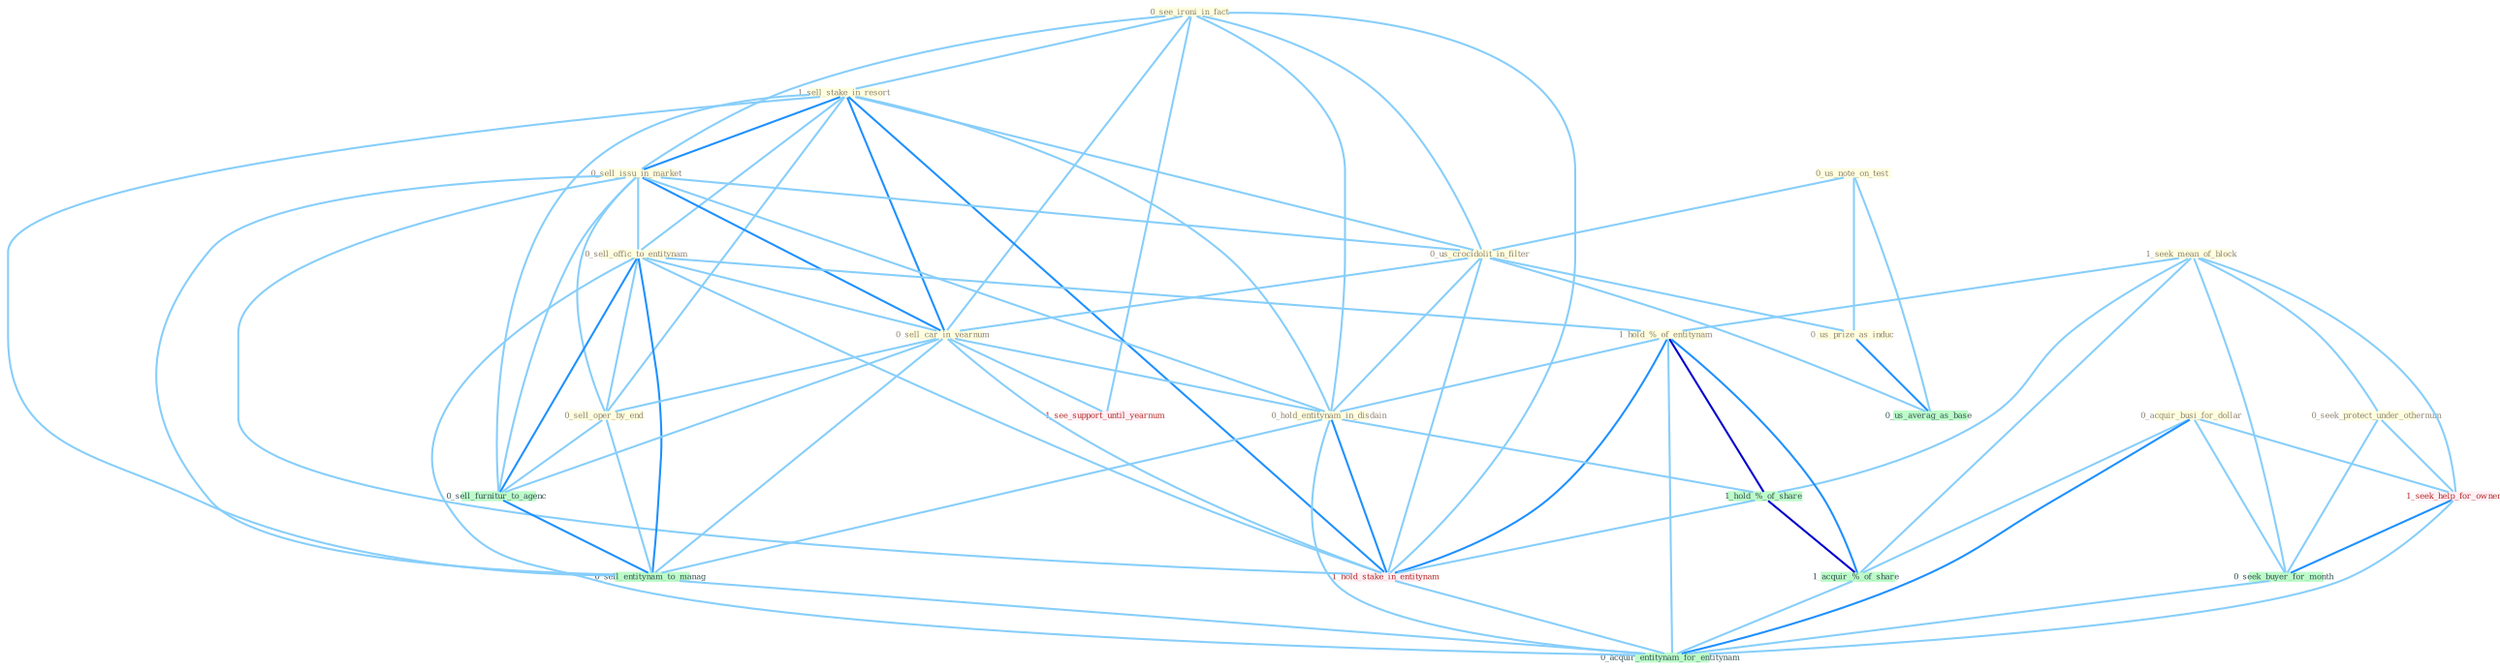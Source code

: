 Graph G{ 
    node
    [shape=polygon,style=filled,width=.5,height=.06,color="#BDFCC9",fixedsize=true,fontsize=4,
    fontcolor="#2f4f4f"];
    {node
    [color="#ffffe0", fontcolor="#8b7d6b"] "0_see_ironi_in_fact " "1_seek_mean_of_block " "1_sell_stake_in_resort " "0_sell_issu_in_market " "0_sell_offic_to_entitynam " "0_acquir_busi_for_dollar " "0_us_note_on_test " "0_us_crocidolit_in_filter " "0_sell_car_in_yearnum " "0_sell_oper_by_end " "0_us_prize_as_induc " "0_seek_protect_under_othernum " "1_hold_%_of_entitynam " "0_hold_entitynam_in_disdain "}
{node [color="#fff0f5", fontcolor="#b22222"] "1_hold_stake_in_entitynam " "1_seek_help_for_owner " "1_see_support_until_yearnum "}
edge [color="#B0E2FF"];

	"0_see_ironi_in_fact " -- "1_sell_stake_in_resort " [w="1", color="#87cefa" ];
	"0_see_ironi_in_fact " -- "0_sell_issu_in_market " [w="1", color="#87cefa" ];
	"0_see_ironi_in_fact " -- "0_us_crocidolit_in_filter " [w="1", color="#87cefa" ];
	"0_see_ironi_in_fact " -- "0_sell_car_in_yearnum " [w="1", color="#87cefa" ];
	"0_see_ironi_in_fact " -- "0_hold_entitynam_in_disdain " [w="1", color="#87cefa" ];
	"0_see_ironi_in_fact " -- "1_hold_stake_in_entitynam " [w="1", color="#87cefa" ];
	"0_see_ironi_in_fact " -- "1_see_support_until_yearnum " [w="1", color="#87cefa" ];
	"1_seek_mean_of_block " -- "0_seek_protect_under_othernum " [w="1", color="#87cefa" ];
	"1_seek_mean_of_block " -- "1_hold_%_of_entitynam " [w="1", color="#87cefa" ];
	"1_seek_mean_of_block " -- "1_hold_%_of_share " [w="1", color="#87cefa" ];
	"1_seek_mean_of_block " -- "1_seek_help_for_owner " [w="1", color="#87cefa" ];
	"1_seek_mean_of_block " -- "0_seek_buyer_for_month " [w="1", color="#87cefa" ];
	"1_seek_mean_of_block " -- "1_acquir_%_of_share " [w="1", color="#87cefa" ];
	"1_sell_stake_in_resort " -- "0_sell_issu_in_market " [w="2", color="#1e90ff" , len=0.8];
	"1_sell_stake_in_resort " -- "0_sell_offic_to_entitynam " [w="1", color="#87cefa" ];
	"1_sell_stake_in_resort " -- "0_us_crocidolit_in_filter " [w="1", color="#87cefa" ];
	"1_sell_stake_in_resort " -- "0_sell_car_in_yearnum " [w="2", color="#1e90ff" , len=0.8];
	"1_sell_stake_in_resort " -- "0_sell_oper_by_end " [w="1", color="#87cefa" ];
	"1_sell_stake_in_resort " -- "0_hold_entitynam_in_disdain " [w="1", color="#87cefa" ];
	"1_sell_stake_in_resort " -- "1_hold_stake_in_entitynam " [w="2", color="#1e90ff" , len=0.8];
	"1_sell_stake_in_resort " -- "0_sell_furnitur_to_agenc " [w="1", color="#87cefa" ];
	"1_sell_stake_in_resort " -- "0_sell_entitynam_to_manag " [w="1", color="#87cefa" ];
	"0_sell_issu_in_market " -- "0_sell_offic_to_entitynam " [w="1", color="#87cefa" ];
	"0_sell_issu_in_market " -- "0_us_crocidolit_in_filter " [w="1", color="#87cefa" ];
	"0_sell_issu_in_market " -- "0_sell_car_in_yearnum " [w="2", color="#1e90ff" , len=0.8];
	"0_sell_issu_in_market " -- "0_sell_oper_by_end " [w="1", color="#87cefa" ];
	"0_sell_issu_in_market " -- "0_hold_entitynam_in_disdain " [w="1", color="#87cefa" ];
	"0_sell_issu_in_market " -- "1_hold_stake_in_entitynam " [w="1", color="#87cefa" ];
	"0_sell_issu_in_market " -- "0_sell_furnitur_to_agenc " [w="1", color="#87cefa" ];
	"0_sell_issu_in_market " -- "0_sell_entitynam_to_manag " [w="1", color="#87cefa" ];
	"0_sell_offic_to_entitynam " -- "0_sell_car_in_yearnum " [w="1", color="#87cefa" ];
	"0_sell_offic_to_entitynam " -- "0_sell_oper_by_end " [w="1", color="#87cefa" ];
	"0_sell_offic_to_entitynam " -- "1_hold_%_of_entitynam " [w="1", color="#87cefa" ];
	"0_sell_offic_to_entitynam " -- "1_hold_stake_in_entitynam " [w="1", color="#87cefa" ];
	"0_sell_offic_to_entitynam " -- "0_sell_furnitur_to_agenc " [w="2", color="#1e90ff" , len=0.8];
	"0_sell_offic_to_entitynam " -- "0_sell_entitynam_to_manag " [w="2", color="#1e90ff" , len=0.8];
	"0_sell_offic_to_entitynam " -- "0_acquir_entitynam_for_entitynam " [w="1", color="#87cefa" ];
	"0_acquir_busi_for_dollar " -- "1_seek_help_for_owner " [w="1", color="#87cefa" ];
	"0_acquir_busi_for_dollar " -- "0_seek_buyer_for_month " [w="1", color="#87cefa" ];
	"0_acquir_busi_for_dollar " -- "1_acquir_%_of_share " [w="1", color="#87cefa" ];
	"0_acquir_busi_for_dollar " -- "0_acquir_entitynam_for_entitynam " [w="2", color="#1e90ff" , len=0.8];
	"0_us_note_on_test " -- "0_us_crocidolit_in_filter " [w="1", color="#87cefa" ];
	"0_us_note_on_test " -- "0_us_prize_as_induc " [w="1", color="#87cefa" ];
	"0_us_note_on_test " -- "0_us_averag_as_base " [w="1", color="#87cefa" ];
	"0_us_crocidolit_in_filter " -- "0_sell_car_in_yearnum " [w="1", color="#87cefa" ];
	"0_us_crocidolit_in_filter " -- "0_us_prize_as_induc " [w="1", color="#87cefa" ];
	"0_us_crocidolit_in_filter " -- "0_hold_entitynam_in_disdain " [w="1", color="#87cefa" ];
	"0_us_crocidolit_in_filter " -- "1_hold_stake_in_entitynam " [w="1", color="#87cefa" ];
	"0_us_crocidolit_in_filter " -- "0_us_averag_as_base " [w="1", color="#87cefa" ];
	"0_sell_car_in_yearnum " -- "0_sell_oper_by_end " [w="1", color="#87cefa" ];
	"0_sell_car_in_yearnum " -- "0_hold_entitynam_in_disdain " [w="1", color="#87cefa" ];
	"0_sell_car_in_yearnum " -- "1_hold_stake_in_entitynam " [w="1", color="#87cefa" ];
	"0_sell_car_in_yearnum " -- "1_see_support_until_yearnum " [w="1", color="#87cefa" ];
	"0_sell_car_in_yearnum " -- "0_sell_furnitur_to_agenc " [w="1", color="#87cefa" ];
	"0_sell_car_in_yearnum " -- "0_sell_entitynam_to_manag " [w="1", color="#87cefa" ];
	"0_sell_oper_by_end " -- "0_sell_furnitur_to_agenc " [w="1", color="#87cefa" ];
	"0_sell_oper_by_end " -- "0_sell_entitynam_to_manag " [w="1", color="#87cefa" ];
	"0_us_prize_as_induc " -- "0_us_averag_as_base " [w="2", color="#1e90ff" , len=0.8];
	"0_seek_protect_under_othernum " -- "1_seek_help_for_owner " [w="1", color="#87cefa" ];
	"0_seek_protect_under_othernum " -- "0_seek_buyer_for_month " [w="1", color="#87cefa" ];
	"1_hold_%_of_entitynam " -- "0_hold_entitynam_in_disdain " [w="1", color="#87cefa" ];
	"1_hold_%_of_entitynam " -- "1_hold_%_of_share " [w="3", color="#0000cd" , len=0.6];
	"1_hold_%_of_entitynam " -- "1_hold_stake_in_entitynam " [w="2", color="#1e90ff" , len=0.8];
	"1_hold_%_of_entitynam " -- "1_acquir_%_of_share " [w="2", color="#1e90ff" , len=0.8];
	"1_hold_%_of_entitynam " -- "0_acquir_entitynam_for_entitynam " [w="1", color="#87cefa" ];
	"0_hold_entitynam_in_disdain " -- "1_hold_%_of_share " [w="1", color="#87cefa" ];
	"0_hold_entitynam_in_disdain " -- "1_hold_stake_in_entitynam " [w="2", color="#1e90ff" , len=0.8];
	"0_hold_entitynam_in_disdain " -- "0_sell_entitynam_to_manag " [w="1", color="#87cefa" ];
	"0_hold_entitynam_in_disdain " -- "0_acquir_entitynam_for_entitynam " [w="1", color="#87cefa" ];
	"1_hold_%_of_share " -- "1_hold_stake_in_entitynam " [w="1", color="#87cefa" ];
	"1_hold_%_of_share " -- "1_acquir_%_of_share " [w="3", color="#0000cd" , len=0.6];
	"1_hold_stake_in_entitynam " -- "0_acquir_entitynam_for_entitynam " [w="1", color="#87cefa" ];
	"1_seek_help_for_owner " -- "0_seek_buyer_for_month " [w="2", color="#1e90ff" , len=0.8];
	"1_seek_help_for_owner " -- "0_acquir_entitynam_for_entitynam " [w="1", color="#87cefa" ];
	"0_seek_buyer_for_month " -- "0_acquir_entitynam_for_entitynam " [w="1", color="#87cefa" ];
	"1_acquir_%_of_share " -- "0_acquir_entitynam_for_entitynam " [w="1", color="#87cefa" ];
	"0_sell_furnitur_to_agenc " -- "0_sell_entitynam_to_manag " [w="2", color="#1e90ff" , len=0.8];
	"0_sell_entitynam_to_manag " -- "0_acquir_entitynam_for_entitynam " [w="1", color="#87cefa" ];
}